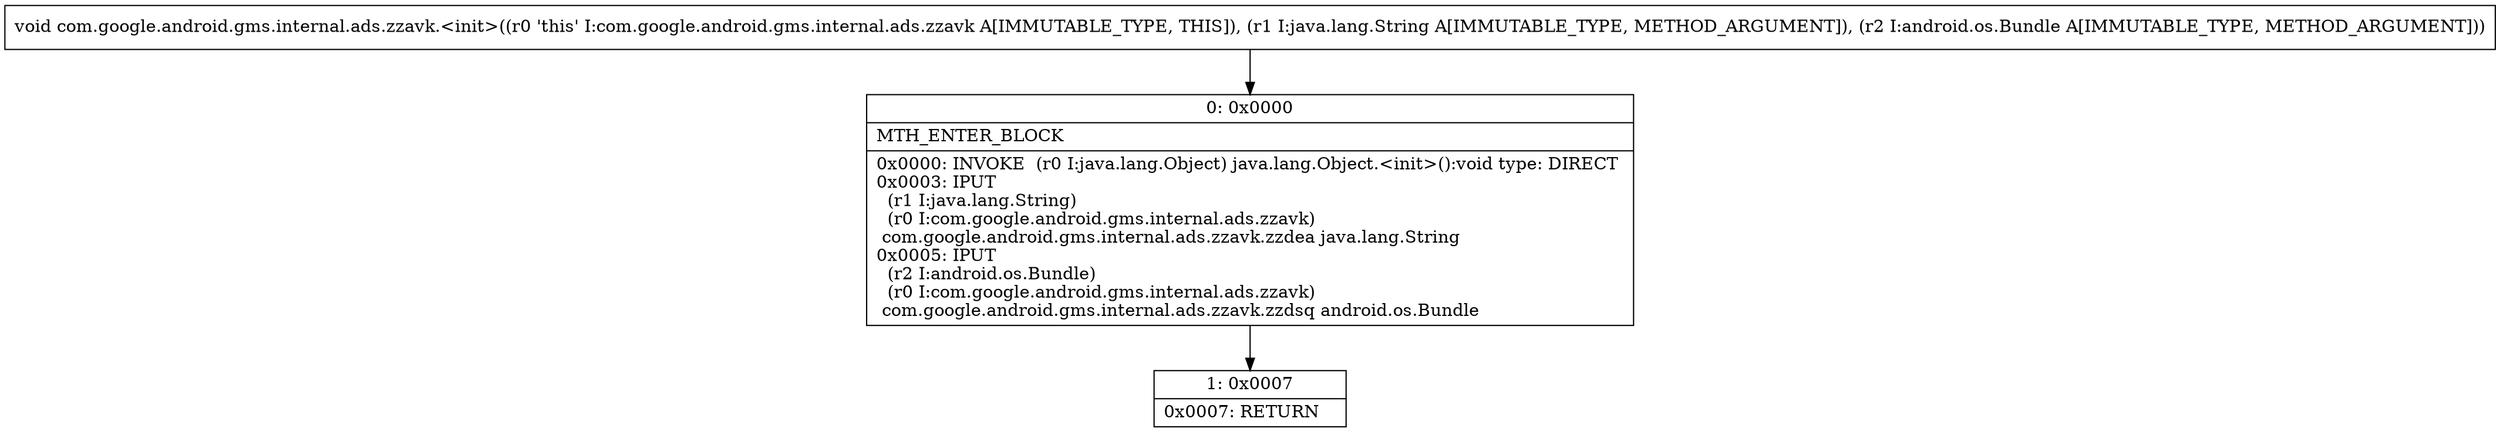 digraph "CFG forcom.google.android.gms.internal.ads.zzavk.\<init\>(Ljava\/lang\/String;Landroid\/os\/Bundle;)V" {
Node_0 [shape=record,label="{0\:\ 0x0000|MTH_ENTER_BLOCK\l|0x0000: INVOKE  (r0 I:java.lang.Object) java.lang.Object.\<init\>():void type: DIRECT \l0x0003: IPUT  \l  (r1 I:java.lang.String)\l  (r0 I:com.google.android.gms.internal.ads.zzavk)\l com.google.android.gms.internal.ads.zzavk.zzdea java.lang.String \l0x0005: IPUT  \l  (r2 I:android.os.Bundle)\l  (r0 I:com.google.android.gms.internal.ads.zzavk)\l com.google.android.gms.internal.ads.zzavk.zzdsq android.os.Bundle \l}"];
Node_1 [shape=record,label="{1\:\ 0x0007|0x0007: RETURN   \l}"];
MethodNode[shape=record,label="{void com.google.android.gms.internal.ads.zzavk.\<init\>((r0 'this' I:com.google.android.gms.internal.ads.zzavk A[IMMUTABLE_TYPE, THIS]), (r1 I:java.lang.String A[IMMUTABLE_TYPE, METHOD_ARGUMENT]), (r2 I:android.os.Bundle A[IMMUTABLE_TYPE, METHOD_ARGUMENT])) }"];
MethodNode -> Node_0;
Node_0 -> Node_1;
}

